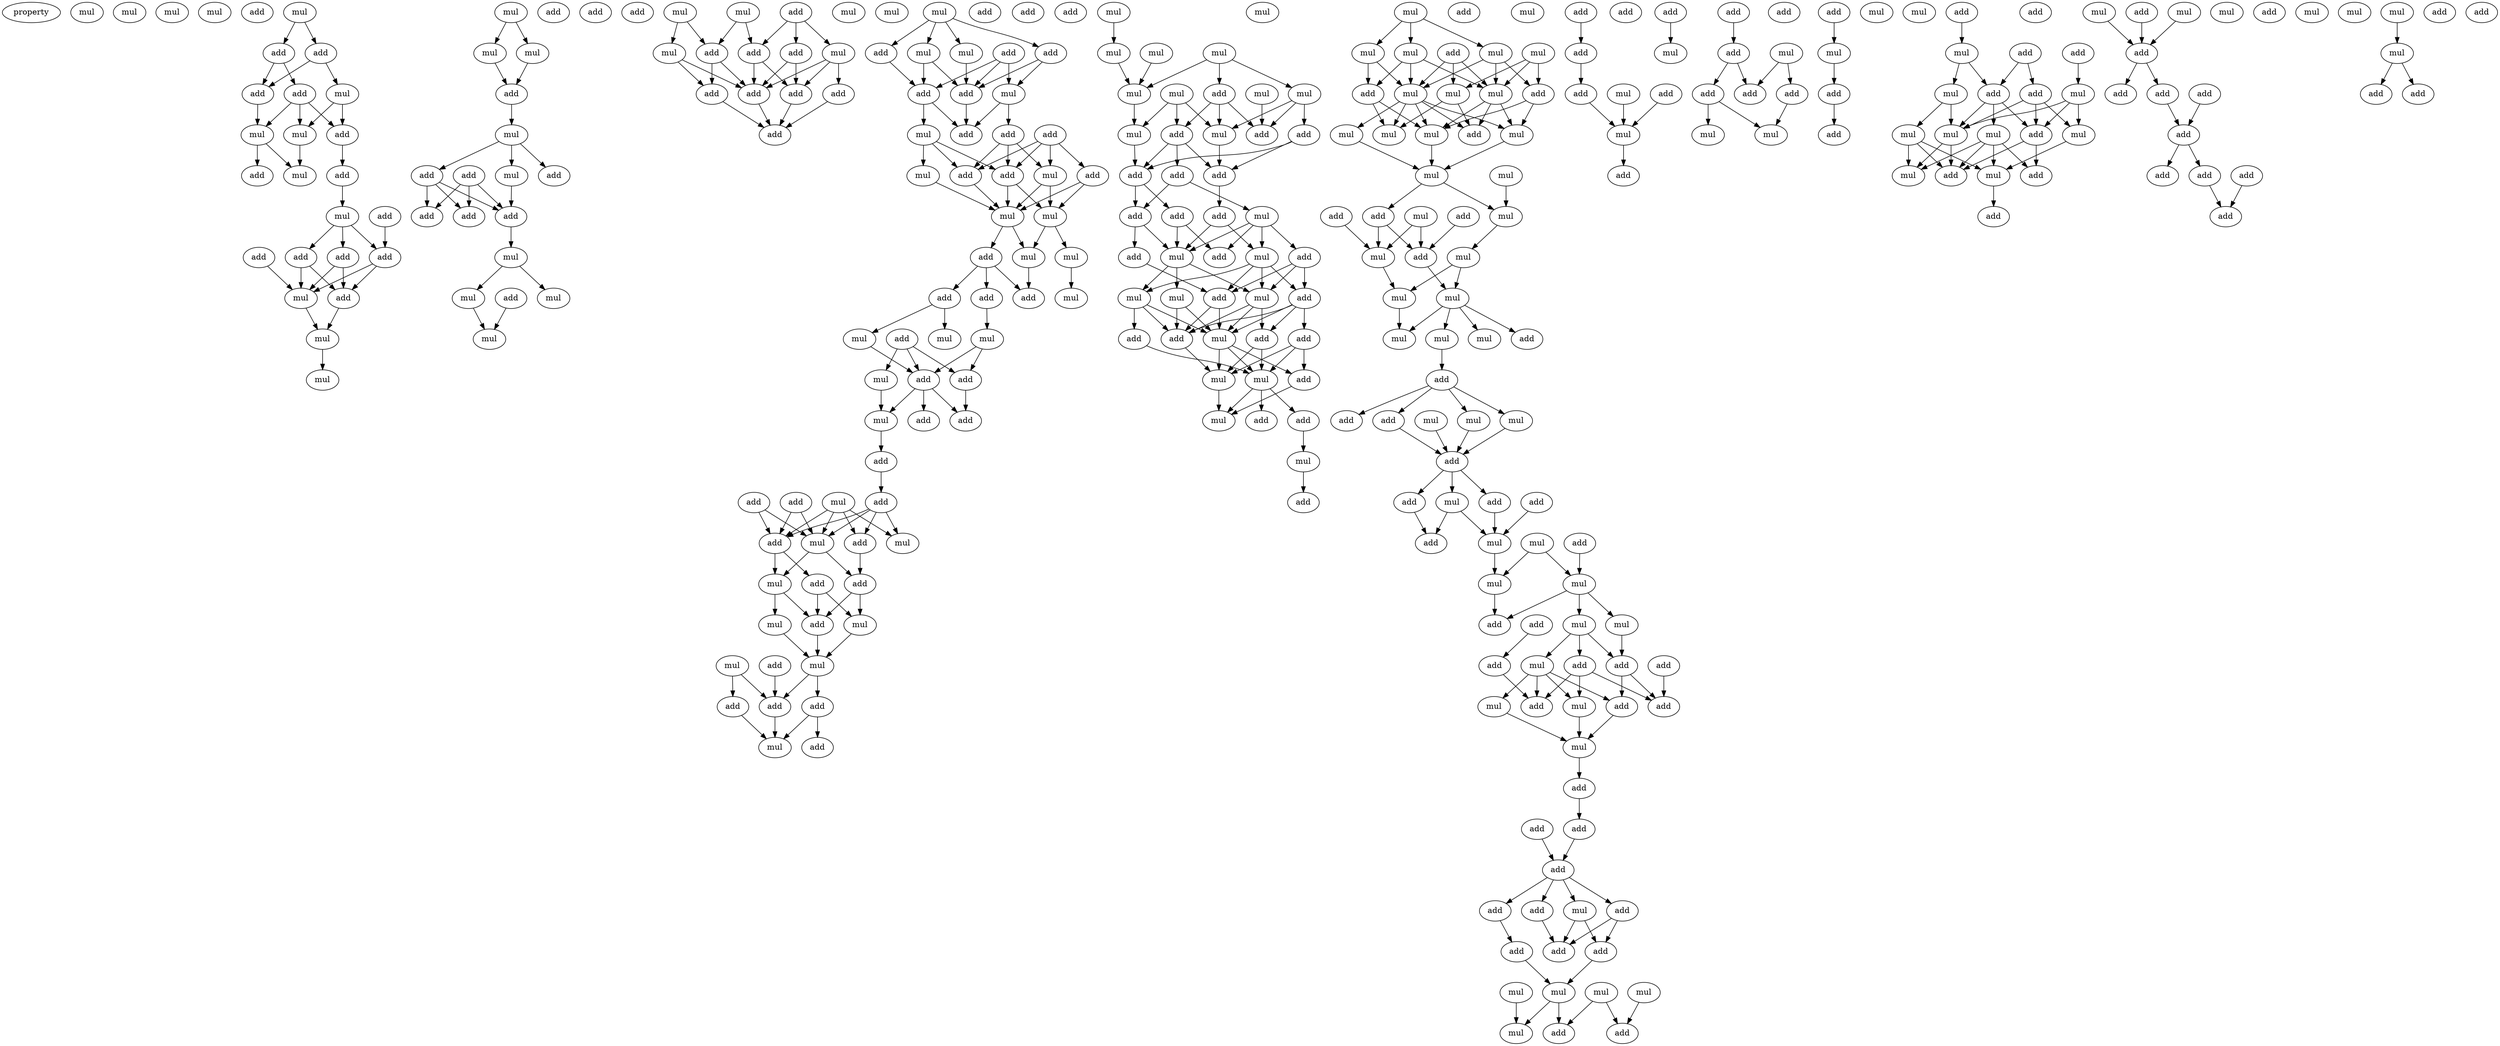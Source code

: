 digraph {
    node [fontcolor=black]
    property [mul=2,lf=1.7]
    0 [ label = mul ];
    1 [ label = mul ];
    2 [ label = mul ];
    3 [ label = mul ];
    4 [ label = add ];
    5 [ label = mul ];
    6 [ label = add ];
    7 [ label = add ];
    8 [ label = add ];
    9 [ label = mul ];
    10 [ label = add ];
    11 [ label = mul ];
    12 [ label = mul ];
    13 [ label = add ];
    14 [ label = add ];
    15 [ label = add ];
    16 [ label = mul ];
    17 [ label = mul ];
    18 [ label = add ];
    19 [ label = add ];
    20 [ label = add ];
    21 [ label = add ];
    22 [ label = add ];
    23 [ label = mul ];
    24 [ label = mul ];
    25 [ label = add ];
    26 [ label = mul ];
    27 [ label = mul ];
    28 [ label = mul ];
    29 [ label = mul ];
    30 [ label = add ];
    31 [ label = mul ];
    32 [ label = add ];
    33 [ label = mul ];
    34 [ label = add ];
    35 [ label = add ];
    36 [ label = add ];
    37 [ label = add ];
    38 [ label = add ];
    39 [ label = add ];
    40 [ label = add ];
    41 [ label = mul ];
    42 [ label = mul ];
    43 [ label = mul ];
    44 [ label = add ];
    45 [ label = add ];
    46 [ label = mul ];
    47 [ label = mul ];
    48 [ label = add ];
    49 [ label = mul ];
    50 [ label = add ];
    51 [ label = add ];
    52 [ label = add ];
    53 [ label = mul ];
    54 [ label = mul ];
    55 [ label = add ];
    56 [ label = mul ];
    57 [ label = add ];
    58 [ label = add ];
    59 [ label = add ];
    60 [ label = add ];
    61 [ label = mul ];
    62 [ label = mul ];
    63 [ label = add ];
    64 [ label = mul ];
    65 [ label = mul ];
    66 [ label = add ];
    67 [ label = add ];
    68 [ label = add ];
    69 [ label = add ];
    70 [ label = mul ];
    71 [ label = add ];
    72 [ label = mul ];
    73 [ label = add ];
    74 [ label = add ];
    75 [ label = add ];
    76 [ label = mul ];
    77 [ label = add ];
    78 [ label = mul ];
    79 [ label = add ];
    80 [ label = mul ];
    81 [ label = mul ];
    82 [ label = mul ];
    83 [ label = mul ];
    84 [ label = add ];
    85 [ label = mul ];
    86 [ label = add ];
    87 [ label = add ];
    88 [ label = add ];
    89 [ label = add ];
    90 [ label = mul ];
    91 [ label = mul ];
    92 [ label = add ];
    93 [ label = mul ];
    94 [ label = mul ];
    95 [ label = add ];
    96 [ label = add ];
    97 [ label = mul ];
    98 [ label = add ];
    99 [ label = add ];
    100 [ label = add ];
    101 [ label = add ];
    102 [ label = mul ];
    103 [ label = add ];
    104 [ label = add ];
    105 [ label = add ];
    106 [ label = mul ];
    107 [ label = mul ];
    108 [ label = add ];
    109 [ label = add ];
    110 [ label = mul ];
    111 [ label = add ];
    112 [ label = mul ];
    113 [ label = mul ];
    114 [ label = add ];
    115 [ label = mul ];
    116 [ label = add ];
    117 [ label = mul ];
    118 [ label = add ];
    119 [ label = add ];
    120 [ label = add ];
    121 [ label = mul ];
    122 [ label = add ];
    123 [ label = add ];
    124 [ label = add ];
    125 [ label = mul ];
    126 [ label = mul ];
    127 [ label = mul ];
    128 [ label = mul ];
    129 [ label = mul ];
    130 [ label = mul ];
    131 [ label = mul ];
    132 [ label = add ];
    133 [ label = mul ];
    134 [ label = mul ];
    135 [ label = add ];
    136 [ label = add ];
    137 [ label = mul ];
    138 [ label = add ];
    139 [ label = add ];
    140 [ label = add ];
    141 [ label = add ];
    142 [ label = add ];
    143 [ label = add ];
    144 [ label = mul ];
    145 [ label = add ];
    146 [ label = mul ];
    147 [ label = add ];
    148 [ label = add ];
    149 [ label = mul ];
    150 [ label = add ];
    151 [ label = add ];
    152 [ label = add ];
    153 [ label = mul ];
    154 [ label = mul ];
    155 [ label = mul ];
    156 [ label = add ];
    157 [ label = add ];
    158 [ label = add ];
    159 [ label = mul ];
    160 [ label = add ];
    161 [ label = add ];
    162 [ label = mul ];
    163 [ label = mul ];
    164 [ label = mul ];
    165 [ label = add ];
    166 [ label = add ];
    167 [ label = mul ];
    168 [ label = mul ];
    169 [ label = add ];
    170 [ label = mul ];
    171 [ label = mul ];
    172 [ label = mul ];
    173 [ label = mul ];
    174 [ label = add ];
    175 [ label = mul ];
    176 [ label = add ];
    177 [ label = mul ];
    178 [ label = mul ];
    179 [ label = mul ];
    180 [ label = add ];
    181 [ label = add ];
    182 [ label = mul ];
    183 [ label = mul ];
    184 [ label = mul ];
    185 [ label = mul ];
    186 [ label = mul ];
    187 [ label = mul ];
    188 [ label = mul ];
    189 [ label = mul ];
    190 [ label = add ];
    191 [ label = add ];
    192 [ label = add ];
    193 [ label = mul ];
    194 [ label = add ];
    195 [ label = mul ];
    196 [ label = mul ];
    197 [ label = mul ];
    198 [ label = mul ];
    199 [ label = mul ];
    200 [ label = mul ];
    201 [ label = add ];
    202 [ label = add ];
    203 [ label = add ];
    204 [ label = mul ];
    205 [ label = mul ];
    206 [ label = add ];
    207 [ label = mul ];
    208 [ label = add ];
    209 [ label = add ];
    210 [ label = mul ];
    211 [ label = add ];
    212 [ label = add ];
    213 [ label = add ];
    214 [ label = add ];
    215 [ label = add ];
    216 [ label = mul ];
    217 [ label = mul ];
    218 [ label = mul ];
    219 [ label = mul ];
    220 [ label = add ];
    221 [ label = mul ];
    222 [ label = add ];
    223 [ label = mul ];
    224 [ label = add ];
    225 [ label = add ];
    226 [ label = mul ];
    227 [ label = add ];
    228 [ label = add ];
    229 [ label = mul ];
    230 [ label = add ];
    231 [ label = add ];
    232 [ label = add ];
    233 [ label = mul ];
    234 [ label = mul ];
    235 [ label = add ];
    236 [ label = mul ];
    237 [ label = add ];
    238 [ label = add ];
    239 [ label = add ];
    240 [ label = add ];
    241 [ label = add ];
    242 [ label = add ];
    243 [ label = mul ];
    244 [ label = add ];
    245 [ label = add ];
    246 [ label = add ];
    247 [ label = mul ];
    248 [ label = mul ];
    249 [ label = mul ];
    250 [ label = mul ];
    251 [ label = mul ];
    252 [ label = add ];
    253 [ label = add ];
    254 [ label = add ];
    255 [ label = add ];
    256 [ label = mul ];
    257 [ label = add ];
    258 [ label = add ];
    259 [ label = add ];
    260 [ label = mul ];
    261 [ label = add ];
    262 [ label = add ];
    263 [ label = add ];
    264 [ label = mul ];
    265 [ label = add ];
    266 [ label = mul ];
    267 [ label = add ];
    268 [ label = add ];
    269 [ label = add ];
    270 [ label = add ];
    271 [ label = mul ];
    272 [ label = mul ];
    273 [ label = add ];
    274 [ label = mul ];
    275 [ label = mul ];
    276 [ label = add ];
    277 [ label = mul ];
    278 [ label = add ];
    279 [ label = add ];
    280 [ label = add ];
    281 [ label = add ];
    282 [ label = mul ];
    283 [ label = mul ];
    284 [ label = mul ];
    285 [ label = add ];
    286 [ label = add ];
    287 [ label = add ];
    288 [ label = mul ];
    289 [ label = mul ];
    290 [ label = mul ];
    291 [ label = mul ];
    292 [ label = mul ];
    293 [ label = add ];
    294 [ label = mul ];
    295 [ label = add ];
    296 [ label = add ];
    297 [ label = add ];
    298 [ label = mul ];
    299 [ label = add ];
    300 [ label = mul ];
    301 [ label = mul ];
    302 [ label = add ];
    303 [ label = add ];
    304 [ label = add ];
    305 [ label = add ];
    306 [ label = add ];
    307 [ label = add ];
    308 [ label = add ];
    309 [ label = add ];
    310 [ label = add ];
    311 [ label = add ];
    312 [ label = mul ];
    313 [ label = mul ];
    314 [ label = mul ];
    315 [ label = mul ];
    316 [ label = add ];
    317 [ label = add ];
    318 [ label = add ];
    319 [ label = add ];
    5 -> 6 [ name = 0 ];
    5 -> 7 [ name = 1 ];
    6 -> 8 [ name = 2 ];
    6 -> 9 [ name = 3 ];
    7 -> 8 [ name = 4 ];
    7 -> 10 [ name = 5 ];
    8 -> 12 [ name = 6 ];
    9 -> 11 [ name = 7 ];
    9 -> 13 [ name = 8 ];
    10 -> 11 [ name = 9 ];
    10 -> 12 [ name = 10 ];
    10 -> 13 [ name = 11 ];
    11 -> 16 [ name = 12 ];
    12 -> 15 [ name = 13 ];
    12 -> 16 [ name = 14 ];
    13 -> 14 [ name = 15 ];
    14 -> 17 [ name = 16 ];
    17 -> 19 [ name = 17 ];
    17 -> 21 [ name = 18 ];
    17 -> 22 [ name = 19 ];
    18 -> 22 [ name = 20 ];
    19 -> 24 [ name = 21 ];
    19 -> 25 [ name = 22 ];
    20 -> 24 [ name = 23 ];
    21 -> 24 [ name = 24 ];
    21 -> 25 [ name = 25 ];
    22 -> 24 [ name = 26 ];
    22 -> 25 [ name = 27 ];
    23 -> 26 [ name = 28 ];
    23 -> 28 [ name = 29 ];
    24 -> 27 [ name = 30 ];
    25 -> 27 [ name = 31 ];
    26 -> 30 [ name = 32 ];
    27 -> 29 [ name = 33 ];
    28 -> 30 [ name = 34 ];
    30 -> 31 [ name = 35 ];
    31 -> 33 [ name = 36 ];
    31 -> 34 [ name = 37 ];
    31 -> 35 [ name = 38 ];
    32 -> 36 [ name = 39 ];
    32 -> 37 [ name = 40 ];
    32 -> 40 [ name = 41 ];
    33 -> 40 [ name = 42 ];
    35 -> 36 [ name = 43 ];
    35 -> 37 [ name = 44 ];
    35 -> 40 [ name = 45 ];
    40 -> 41 [ name = 46 ];
    41 -> 42 [ name = 47 ];
    41 -> 43 [ name = 48 ];
    42 -> 46 [ name = 49 ];
    44 -> 46 [ name = 50 ];
    47 -> 51 [ name = 51 ];
    47 -> 54 [ name = 52 ];
    48 -> 50 [ name = 53 ];
    48 -> 52 [ name = 54 ];
    48 -> 53 [ name = 55 ];
    49 -> 50 [ name = 56 ];
    49 -> 51 [ name = 57 ];
    50 -> 58 [ name = 58 ];
    50 -> 59 [ name = 59 ];
    51 -> 55 [ name = 60 ];
    51 -> 59 [ name = 61 ];
    52 -> 58 [ name = 62 ];
    52 -> 59 [ name = 63 ];
    53 -> 57 [ name = 64 ];
    53 -> 58 [ name = 65 ];
    53 -> 59 [ name = 66 ];
    54 -> 55 [ name = 67 ];
    54 -> 59 [ name = 68 ];
    55 -> 60 [ name = 69 ];
    57 -> 60 [ name = 70 ];
    58 -> 60 [ name = 71 ];
    59 -> 60 [ name = 72 ];
    62 -> 64 [ name = 73 ];
    62 -> 65 [ name = 74 ];
    62 -> 66 [ name = 75 ];
    62 -> 67 [ name = 76 ];
    63 -> 68 [ name = 77 ];
    63 -> 69 [ name = 78 ];
    63 -> 70 [ name = 79 ];
    64 -> 69 [ name = 80 ];
    65 -> 68 [ name = 81 ];
    65 -> 69 [ name = 82 ];
    66 -> 69 [ name = 83 ];
    66 -> 70 [ name = 84 ];
    67 -> 68 [ name = 85 ];
    68 -> 72 [ name = 86 ];
    68 -> 73 [ name = 87 ];
    69 -> 73 [ name = 88 ];
    70 -> 71 [ name = 89 ];
    70 -> 73 [ name = 90 ];
    71 -> 75 [ name = 91 ];
    71 -> 77 [ name = 92 ];
    71 -> 78 [ name = 93 ];
    72 -> 75 [ name = 94 ];
    72 -> 76 [ name = 95 ];
    72 -> 77 [ name = 96 ];
    74 -> 75 [ name = 97 ];
    74 -> 77 [ name = 98 ];
    74 -> 78 [ name = 99 ];
    74 -> 79 [ name = 100 ];
    75 -> 80 [ name = 101 ];
    76 -> 80 [ name = 102 ];
    77 -> 80 [ name = 103 ];
    77 -> 81 [ name = 104 ];
    78 -> 80 [ name = 105 ];
    78 -> 81 [ name = 106 ];
    79 -> 80 [ name = 107 ];
    79 -> 81 [ name = 108 ];
    80 -> 83 [ name = 109 ];
    80 -> 84 [ name = 110 ];
    81 -> 82 [ name = 111 ];
    81 -> 83 [ name = 112 ];
    82 -> 85 [ name = 113 ];
    83 -> 88 [ name = 114 ];
    84 -> 86 [ name = 115 ];
    84 -> 87 [ name = 116 ];
    84 -> 88 [ name = 117 ];
    86 -> 90 [ name = 118 ];
    86 -> 91 [ name = 119 ];
    87 -> 93 [ name = 120 ];
    89 -> 94 [ name = 121 ];
    89 -> 95 [ name = 122 ];
    89 -> 96 [ name = 123 ];
    90 -> 96 [ name = 124 ];
    93 -> 95 [ name = 125 ];
    93 -> 96 [ name = 126 ];
    94 -> 97 [ name = 127 ];
    95 -> 99 [ name = 128 ];
    96 -> 97 [ name = 129 ];
    96 -> 98 [ name = 130 ];
    96 -> 99 [ name = 131 ];
    97 -> 100 [ name = 132 ];
    100 -> 104 [ name = 133 ];
    101 -> 105 [ name = 134 ];
    101 -> 107 [ name = 135 ];
    102 -> 105 [ name = 136 ];
    102 -> 106 [ name = 137 ];
    102 -> 107 [ name = 138 ];
    102 -> 108 [ name = 139 ];
    103 -> 105 [ name = 140 ];
    103 -> 107 [ name = 141 ];
    104 -> 105 [ name = 142 ];
    104 -> 106 [ name = 143 ];
    104 -> 107 [ name = 144 ];
    104 -> 108 [ name = 145 ];
    105 -> 110 [ name = 146 ];
    105 -> 111 [ name = 147 ];
    107 -> 109 [ name = 148 ];
    107 -> 110 [ name = 149 ];
    108 -> 109 [ name = 150 ];
    109 -> 113 [ name = 151 ];
    109 -> 114 [ name = 152 ];
    110 -> 112 [ name = 153 ];
    110 -> 114 [ name = 154 ];
    111 -> 113 [ name = 155 ];
    111 -> 114 [ name = 156 ];
    112 -> 115 [ name = 157 ];
    113 -> 115 [ name = 158 ];
    114 -> 115 [ name = 159 ];
    115 -> 119 [ name = 160 ];
    115 -> 120 [ name = 161 ];
    116 -> 120 [ name = 162 ];
    117 -> 118 [ name = 163 ];
    117 -> 120 [ name = 164 ];
    118 -> 121 [ name = 165 ];
    119 -> 121 [ name = 166 ];
    119 -> 122 [ name = 167 ];
    120 -> 121 [ name = 168 ];
    125 -> 128 [ name = 169 ];
    126 -> 131 [ name = 170 ];
    127 -> 130 [ name = 171 ];
    127 -> 131 [ name = 172 ];
    127 -> 132 [ name = 173 ];
    128 -> 131 [ name = 174 ];
    129 -> 135 [ name = 175 ];
    130 -> 134 [ name = 176 ];
    130 -> 135 [ name = 177 ];
    130 -> 136 [ name = 178 ];
    131 -> 137 [ name = 179 ];
    132 -> 134 [ name = 180 ];
    132 -> 135 [ name = 181 ];
    132 -> 138 [ name = 182 ];
    133 -> 134 [ name = 183 ];
    133 -> 137 [ name = 184 ];
    133 -> 138 [ name = 185 ];
    134 -> 141 [ name = 186 ];
    136 -> 140 [ name = 187 ];
    136 -> 141 [ name = 188 ];
    137 -> 140 [ name = 189 ];
    138 -> 139 [ name = 190 ];
    138 -> 140 [ name = 191 ];
    138 -> 141 [ name = 192 ];
    139 -> 142 [ name = 193 ];
    139 -> 144 [ name = 194 ];
    140 -> 142 [ name = 195 ];
    140 -> 145 [ name = 196 ];
    141 -> 143 [ name = 197 ];
    142 -> 146 [ name = 198 ];
    142 -> 150 [ name = 199 ];
    143 -> 146 [ name = 200 ];
    143 -> 149 [ name = 201 ];
    144 -> 146 [ name = 202 ];
    144 -> 147 [ name = 203 ];
    144 -> 148 [ name = 204 ];
    144 -> 149 [ name = 205 ];
    145 -> 146 [ name = 206 ];
    145 -> 147 [ name = 207 ];
    146 -> 153 [ name = 208 ];
    146 -> 154 [ name = 209 ];
    146 -> 155 [ name = 210 ];
    148 -> 151 [ name = 211 ];
    148 -> 152 [ name = 212 ];
    148 -> 155 [ name = 213 ];
    149 -> 151 [ name = 214 ];
    149 -> 152 [ name = 215 ];
    149 -> 153 [ name = 216 ];
    149 -> 155 [ name = 217 ];
    150 -> 151 [ name = 218 ];
    151 -> 156 [ name = 219 ];
    151 -> 159 [ name = 220 ];
    152 -> 156 [ name = 221 ];
    152 -> 157 [ name = 222 ];
    152 -> 159 [ name = 223 ];
    152 -> 160 [ name = 224 ];
    153 -> 156 [ name = 225 ];
    153 -> 158 [ name = 226 ];
    153 -> 159 [ name = 227 ];
    154 -> 156 [ name = 228 ];
    154 -> 159 [ name = 229 ];
    155 -> 156 [ name = 230 ];
    155 -> 159 [ name = 231 ];
    155 -> 160 [ name = 232 ];
    156 -> 162 [ name = 233 ];
    157 -> 161 [ name = 234 ];
    157 -> 162 [ name = 235 ];
    157 -> 163 [ name = 236 ];
    158 -> 163 [ name = 237 ];
    159 -> 161 [ name = 238 ];
    159 -> 162 [ name = 239 ];
    159 -> 163 [ name = 240 ];
    160 -> 162 [ name = 241 ];
    160 -> 163 [ name = 242 ];
    161 -> 164 [ name = 243 ];
    162 -> 164 [ name = 244 ];
    163 -> 164 [ name = 245 ];
    163 -> 165 [ name = 246 ];
    163 -> 166 [ name = 247 ];
    166 -> 168 [ name = 248 ];
    168 -> 169 [ name = 249 ];
    170 -> 172 [ name = 250 ];
    170 -> 173 [ name = 251 ];
    170 -> 175 [ name = 252 ];
    171 -> 176 [ name = 253 ];
    171 -> 178 [ name = 254 ];
    171 -> 179 [ name = 255 ];
    172 -> 177 [ name = 256 ];
    172 -> 179 [ name = 257 ];
    172 -> 180 [ name = 258 ];
    173 -> 177 [ name = 259 ];
    173 -> 180 [ name = 260 ];
    174 -> 177 [ name = 261 ];
    174 -> 178 [ name = 262 ];
    174 -> 179 [ name = 263 ];
    175 -> 176 [ name = 264 ];
    175 -> 177 [ name = 265 ];
    175 -> 179 [ name = 266 ];
    176 -> 183 [ name = 267 ];
    176 -> 184 [ name = 268 ];
    177 -> 181 [ name = 269 ];
    177 -> 182 [ name = 270 ];
    177 -> 183 [ name = 271 ];
    177 -> 184 [ name = 272 ];
    177 -> 185 [ name = 273 ];
    178 -> 181 [ name = 274 ];
    178 -> 185 [ name = 275 ];
    179 -> 181 [ name = 276 ];
    179 -> 183 [ name = 277 ];
    179 -> 184 [ name = 278 ];
    180 -> 184 [ name = 279 ];
    180 -> 185 [ name = 280 ];
    182 -> 187 [ name = 281 ];
    183 -> 187 [ name = 282 ];
    184 -> 187 [ name = 283 ];
    186 -> 189 [ name = 284 ];
    187 -> 189 [ name = 285 ];
    187 -> 192 [ name = 286 ];
    188 -> 193 [ name = 287 ];
    188 -> 194 [ name = 288 ];
    189 -> 195 [ name = 289 ];
    190 -> 193 [ name = 290 ];
    191 -> 194 [ name = 291 ];
    192 -> 193 [ name = 292 ];
    192 -> 194 [ name = 293 ];
    193 -> 197 [ name = 294 ];
    194 -> 196 [ name = 295 ];
    195 -> 196 [ name = 296 ];
    195 -> 197 [ name = 297 ];
    196 -> 198 [ name = 298 ];
    196 -> 199 [ name = 299 ];
    196 -> 200 [ name = 300 ];
    196 -> 202 [ name = 301 ];
    197 -> 200 [ name = 302 ];
    198 -> 203 [ name = 303 ];
    203 -> 204 [ name = 304 ];
    203 -> 205 [ name = 305 ];
    203 -> 206 [ name = 306 ];
    203 -> 208 [ name = 307 ];
    204 -> 209 [ name = 308 ];
    205 -> 209 [ name = 309 ];
    206 -> 209 [ name = 310 ];
    207 -> 209 [ name = 311 ];
    209 -> 210 [ name = 312 ];
    209 -> 211 [ name = 313 ];
    209 -> 213 [ name = 314 ];
    210 -> 215 [ name = 315 ];
    210 -> 217 [ name = 316 ];
    211 -> 217 [ name = 317 ];
    212 -> 217 [ name = 318 ];
    213 -> 215 [ name = 319 ];
    214 -> 219 [ name = 320 ];
    216 -> 218 [ name = 321 ];
    216 -> 219 [ name = 322 ];
    217 -> 218 [ name = 323 ];
    218 -> 222 [ name = 324 ];
    219 -> 221 [ name = 325 ];
    219 -> 222 [ name = 326 ];
    219 -> 223 [ name = 327 ];
    220 -> 227 [ name = 328 ];
    221 -> 224 [ name = 329 ];
    221 -> 226 [ name = 330 ];
    221 -> 228 [ name = 331 ];
    223 -> 228 [ name = 332 ];
    224 -> 229 [ name = 333 ];
    224 -> 230 [ name = 334 ];
    224 -> 232 [ name = 335 ];
    225 -> 232 [ name = 336 ];
    226 -> 229 [ name = 337 ];
    226 -> 230 [ name = 338 ];
    226 -> 231 [ name = 339 ];
    226 -> 233 [ name = 340 ];
    227 -> 230 [ name = 341 ];
    228 -> 231 [ name = 342 ];
    228 -> 232 [ name = 343 ];
    229 -> 234 [ name = 344 ];
    231 -> 234 [ name = 345 ];
    233 -> 234 [ name = 346 ];
    234 -> 235 [ name = 347 ];
    235 -> 237 [ name = 348 ];
    237 -> 239 [ name = 349 ];
    238 -> 239 [ name = 350 ];
    239 -> 240 [ name = 351 ];
    239 -> 241 [ name = 352 ];
    239 -> 242 [ name = 353 ];
    239 -> 243 [ name = 354 ];
    240 -> 244 [ name = 355 ];
    241 -> 245 [ name = 356 ];
    242 -> 244 [ name = 357 ];
    242 -> 246 [ name = 358 ];
    243 -> 244 [ name = 359 ];
    243 -> 246 [ name = 360 ];
    245 -> 247 [ name = 361 ];
    246 -> 247 [ name = 362 ];
    247 -> 251 [ name = 363 ];
    247 -> 252 [ name = 364 ];
    248 -> 251 [ name = 365 ];
    249 -> 252 [ name = 366 ];
    249 -> 253 [ name = 367 ];
    250 -> 253 [ name = 368 ];
    254 -> 255 [ name = 369 ];
    255 -> 258 [ name = 370 ];
    256 -> 260 [ name = 371 ];
    258 -> 260 [ name = 372 ];
    259 -> 260 [ name = 373 ];
    260 -> 261 [ name = 374 ];
    262 -> 264 [ name = 375 ];
    263 -> 265 [ name = 376 ];
    265 -> 267 [ name = 377 ];
    265 -> 269 [ name = 378 ];
    266 -> 268 [ name = 379 ];
    266 -> 269 [ name = 380 ];
    267 -> 271 [ name = 381 ];
    267 -> 272 [ name = 382 ];
    268 -> 272 [ name = 383 ];
    273 -> 275 [ name = 384 ];
    275 -> 276 [ name = 385 ];
    276 -> 278 [ name = 386 ];
    279 -> 282 [ name = 387 ];
    280 -> 285 [ name = 388 ];
    280 -> 286 [ name = 389 ];
    281 -> 284 [ name = 390 ];
    282 -> 283 [ name = 391 ];
    282 -> 286 [ name = 392 ];
    283 -> 289 [ name = 393 ];
    283 -> 290 [ name = 394 ];
    284 -> 287 [ name = 395 ];
    284 -> 288 [ name = 396 ];
    284 -> 289 [ name = 397 ];
    285 -> 287 [ name = 398 ];
    285 -> 288 [ name = 399 ];
    285 -> 289 [ name = 400 ];
    286 -> 287 [ name = 401 ];
    286 -> 289 [ name = 402 ];
    286 -> 291 [ name = 403 ];
    287 -> 293 [ name = 404 ];
    287 -> 295 [ name = 405 ];
    288 -> 292 [ name = 406 ];
    289 -> 294 [ name = 407 ];
    289 -> 295 [ name = 408 ];
    290 -> 292 [ name = 409 ];
    290 -> 294 [ name = 410 ];
    290 -> 295 [ name = 411 ];
    291 -> 292 [ name = 412 ];
    291 -> 293 [ name = 413 ];
    291 -> 294 [ name = 414 ];
    291 -> 295 [ name = 415 ];
    292 -> 296 [ name = 416 ];
    298 -> 302 [ name = 417 ];
    299 -> 302 [ name = 418 ];
    301 -> 302 [ name = 419 ];
    302 -> 303 [ name = 420 ];
    302 -> 304 [ name = 421 ];
    304 -> 306 [ name = 422 ];
    305 -> 306 [ name = 423 ];
    306 -> 309 [ name = 424 ];
    306 -> 310 [ name = 425 ];
    308 -> 311 [ name = 426 ];
    310 -> 311 [ name = 427 ];
    314 -> 315 [ name = 428 ];
    315 -> 318 [ name = 429 ];
    315 -> 319 [ name = 430 ];
}
